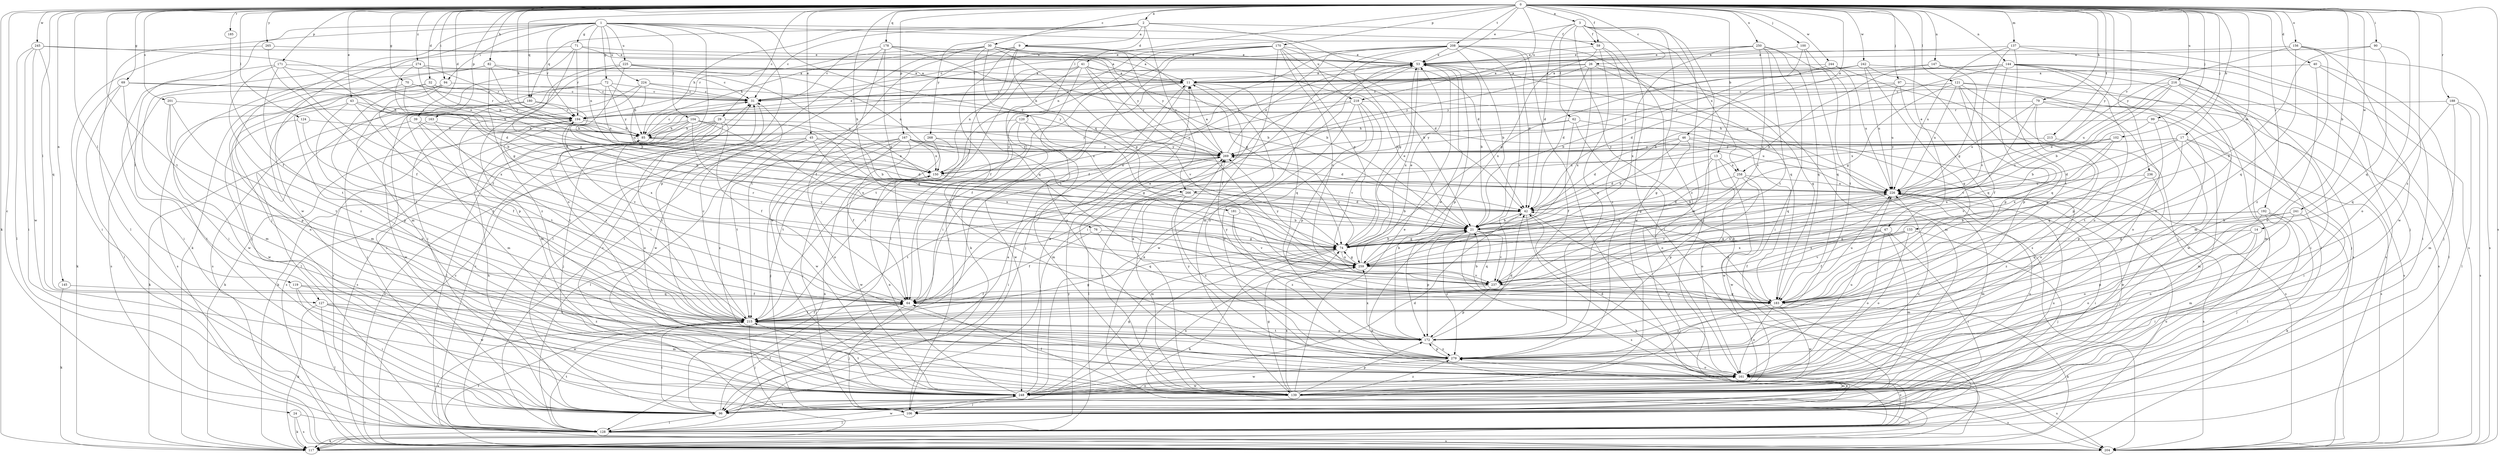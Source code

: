 strict digraph  {
0;
1;
2;
3;
9;
11;
13;
14;
17;
21;
24;
26;
29;
30;
31;
32;
39;
40;
41;
42;
43;
45;
46;
47;
53;
59;
62;
64;
69;
70;
71;
72;
74;
76;
79;
82;
85;
90;
94;
96;
97;
99;
100;
102;
104;
106;
117;
119;
120;
121;
124;
127;
128;
133;
137;
139;
144;
145;
147;
150;
156;
161;
163;
167;
170;
171;
172;
178;
180;
181;
183;
185;
188;
192;
194;
201;
204;
208;
213;
215;
216;
218;
224;
225;
226;
236;
237;
241;
242;
244;
245;
248;
250;
258;
259;
265;
266;
268;
269;
274;
279;
0 -> 2  [label=a];
0 -> 3  [label=a];
0 -> 13  [label=b];
0 -> 14  [label=b];
0 -> 17  [label=b];
0 -> 24  [label=c];
0 -> 26  [label=c];
0 -> 29  [label=c];
0 -> 30  [label=c];
0 -> 32  [label=d];
0 -> 39  [label=d];
0 -> 40  [label=d];
0 -> 43  [label=e];
0 -> 45  [label=e];
0 -> 46  [label=e];
0 -> 47  [label=e];
0 -> 53  [label=e];
0 -> 59  [label=f];
0 -> 69  [label=g];
0 -> 70  [label=g];
0 -> 76  [label=h];
0 -> 79  [label=h];
0 -> 82  [label=h];
0 -> 85  [label=h];
0 -> 90  [label=i];
0 -> 94  [label=i];
0 -> 97  [label=j];
0 -> 99  [label=j];
0 -> 100  [label=j];
0 -> 102  [label=j];
0 -> 117  [label=k];
0 -> 119  [label=l];
0 -> 120  [label=l];
0 -> 121  [label=l];
0 -> 124  [label=l];
0 -> 127  [label=l];
0 -> 133  [label=m];
0 -> 137  [label=m];
0 -> 144  [label=n];
0 -> 145  [label=n];
0 -> 147  [label=n];
0 -> 156  [label=o];
0 -> 163  [label=p];
0 -> 167  [label=p];
0 -> 170  [label=p];
0 -> 171  [label=p];
0 -> 178  [label=q];
0 -> 180  [label=q];
0 -> 185  [label=r];
0 -> 188  [label=r];
0 -> 192  [label=r];
0 -> 201  [label=s];
0 -> 204  [label=s];
0 -> 208  [label=t];
0 -> 213  [label=t];
0 -> 215  [label=t];
0 -> 216  [label=u];
0 -> 218  [label=u];
0 -> 236  [label=v];
0 -> 241  [label=w];
0 -> 242  [label=w];
0 -> 244  [label=w];
0 -> 245  [label=w];
0 -> 250  [label=x];
0 -> 265  [label=y];
0 -> 266  [label=y];
0 -> 274  [label=z];
0 -> 279  [label=z];
1 -> 71  [label=g];
1 -> 72  [label=g];
1 -> 94  [label=i];
1 -> 104  [label=j];
1 -> 106  [label=j];
1 -> 127  [label=l];
1 -> 128  [label=l];
1 -> 150  [label=n];
1 -> 161  [label=o];
1 -> 172  [label=p];
1 -> 194  [label=r];
1 -> 218  [label=u];
1 -> 224  [label=u];
1 -> 225  [label=u];
1 -> 248  [label=w];
1 -> 258  [label=x];
1 -> 266  [label=y];
2 -> 9  [label=a];
2 -> 31  [label=c];
2 -> 41  [label=d];
2 -> 42  [label=d];
2 -> 59  [label=f];
2 -> 85  [label=h];
2 -> 180  [label=q];
2 -> 266  [label=y];
2 -> 268  [label=y];
3 -> 42  [label=d];
3 -> 59  [label=f];
3 -> 62  [label=f];
3 -> 106  [label=j];
3 -> 117  [label=k];
3 -> 128  [label=l];
3 -> 139  [label=m];
3 -> 150  [label=n];
3 -> 279  [label=z];
9 -> 53  [label=e];
9 -> 74  [label=g];
9 -> 128  [label=l];
9 -> 181  [label=q];
9 -> 194  [label=r];
9 -> 215  [label=t];
9 -> 269  [label=y];
9 -> 279  [label=z];
11 -> 31  [label=c];
11 -> 64  [label=f];
11 -> 106  [label=j];
11 -> 183  [label=q];
11 -> 279  [label=z];
13 -> 42  [label=d];
13 -> 150  [label=n];
13 -> 161  [label=o];
13 -> 237  [label=v];
13 -> 248  [label=w];
13 -> 258  [label=x];
14 -> 74  [label=g];
14 -> 96  [label=i];
14 -> 161  [label=o];
14 -> 172  [label=p];
17 -> 42  [label=d];
17 -> 96  [label=i];
17 -> 139  [label=m];
17 -> 172  [label=p];
17 -> 204  [label=s];
17 -> 258  [label=x];
17 -> 259  [label=x];
17 -> 269  [label=y];
21 -> 74  [label=g];
21 -> 172  [label=p];
21 -> 183  [label=q];
21 -> 204  [label=s];
21 -> 237  [label=v];
21 -> 279  [label=z];
24 -> 117  [label=k];
24 -> 128  [label=l];
24 -> 204  [label=s];
26 -> 11  [label=a];
26 -> 42  [label=d];
26 -> 139  [label=m];
26 -> 183  [label=q];
26 -> 194  [label=r];
26 -> 259  [label=x];
26 -> 269  [label=y];
29 -> 64  [label=f];
29 -> 85  [label=h];
29 -> 106  [label=j];
29 -> 117  [label=k];
29 -> 161  [label=o];
29 -> 204  [label=s];
29 -> 215  [label=t];
29 -> 269  [label=y];
30 -> 11  [label=a];
30 -> 21  [label=b];
30 -> 53  [label=e];
30 -> 74  [label=g];
30 -> 85  [label=h];
30 -> 128  [label=l];
30 -> 183  [label=q];
30 -> 248  [label=w];
30 -> 259  [label=x];
31 -> 194  [label=r];
31 -> 248  [label=w];
32 -> 31  [label=c];
32 -> 85  [label=h];
32 -> 139  [label=m];
32 -> 194  [label=r];
32 -> 204  [label=s];
39 -> 85  [label=h];
39 -> 117  [label=k];
39 -> 215  [label=t];
39 -> 259  [label=x];
40 -> 11  [label=a];
40 -> 96  [label=i];
40 -> 106  [label=j];
40 -> 161  [label=o];
41 -> 11  [label=a];
41 -> 21  [label=b];
41 -> 106  [label=j];
41 -> 150  [label=n];
41 -> 161  [label=o];
41 -> 215  [label=t];
41 -> 237  [label=v];
41 -> 259  [label=x];
42 -> 21  [label=b];
42 -> 117  [label=k];
42 -> 161  [label=o];
43 -> 85  [label=h];
43 -> 161  [label=o];
43 -> 172  [label=p];
43 -> 194  [label=r];
43 -> 215  [label=t];
45 -> 96  [label=i];
45 -> 150  [label=n];
45 -> 204  [label=s];
45 -> 215  [label=t];
45 -> 259  [label=x];
45 -> 269  [label=y];
45 -> 279  [label=z];
46 -> 21  [label=b];
46 -> 42  [label=d];
46 -> 74  [label=g];
46 -> 161  [label=o];
46 -> 204  [label=s];
46 -> 269  [label=y];
47 -> 64  [label=f];
47 -> 74  [label=g];
47 -> 96  [label=i];
47 -> 139  [label=m];
47 -> 161  [label=o];
47 -> 259  [label=x];
53 -> 11  [label=a];
53 -> 21  [label=b];
53 -> 64  [label=f];
53 -> 172  [label=p];
53 -> 226  [label=u];
53 -> 259  [label=x];
59 -> 53  [label=e];
59 -> 172  [label=p];
59 -> 248  [label=w];
59 -> 259  [label=x];
59 -> 279  [label=z];
62 -> 64  [label=f];
62 -> 85  [label=h];
62 -> 161  [label=o];
62 -> 183  [label=q];
62 -> 269  [label=y];
64 -> 53  [label=e];
64 -> 106  [label=j];
64 -> 215  [label=t];
69 -> 31  [label=c];
69 -> 85  [label=h];
69 -> 117  [label=k];
69 -> 128  [label=l];
69 -> 139  [label=m];
70 -> 31  [label=c];
70 -> 42  [label=d];
70 -> 161  [label=o];
70 -> 194  [label=r];
71 -> 11  [label=a];
71 -> 53  [label=e];
71 -> 74  [label=g];
71 -> 117  [label=k];
71 -> 139  [label=m];
71 -> 194  [label=r];
72 -> 31  [label=c];
72 -> 85  [label=h];
72 -> 150  [label=n];
72 -> 172  [label=p];
72 -> 204  [label=s];
72 -> 269  [label=y];
74 -> 21  [label=b];
74 -> 53  [label=e];
74 -> 96  [label=i];
74 -> 117  [label=k];
74 -> 226  [label=u];
74 -> 259  [label=x];
74 -> 269  [label=y];
76 -> 64  [label=f];
76 -> 74  [label=g];
76 -> 183  [label=q];
79 -> 183  [label=q];
79 -> 194  [label=r];
79 -> 204  [label=s];
79 -> 226  [label=u];
79 -> 237  [label=v];
79 -> 248  [label=w];
82 -> 11  [label=a];
82 -> 31  [label=c];
82 -> 74  [label=g];
82 -> 96  [label=i];
82 -> 106  [label=j];
82 -> 269  [label=y];
85 -> 31  [label=c];
85 -> 42  [label=d];
85 -> 53  [label=e];
85 -> 215  [label=t];
85 -> 269  [label=y];
90 -> 53  [label=e];
90 -> 161  [label=o];
90 -> 183  [label=q];
90 -> 259  [label=x];
94 -> 31  [label=c];
94 -> 204  [label=s];
94 -> 215  [label=t];
94 -> 259  [label=x];
96 -> 64  [label=f];
96 -> 85  [label=h];
96 -> 128  [label=l];
96 -> 150  [label=n];
96 -> 226  [label=u];
97 -> 31  [label=c];
97 -> 106  [label=j];
97 -> 183  [label=q];
97 -> 226  [label=u];
97 -> 269  [label=y];
99 -> 21  [label=b];
99 -> 85  [label=h];
99 -> 215  [label=t];
99 -> 279  [label=z];
100 -> 53  [label=e];
100 -> 74  [label=g];
100 -> 183  [label=q];
100 -> 215  [label=t];
102 -> 226  [label=u];
102 -> 237  [label=v];
102 -> 259  [label=x];
102 -> 269  [label=y];
104 -> 21  [label=b];
104 -> 74  [label=g];
104 -> 85  [label=h];
104 -> 117  [label=k];
104 -> 128  [label=l];
104 -> 204  [label=s];
104 -> 237  [label=v];
104 -> 259  [label=x];
106 -> 128  [label=l];
106 -> 279  [label=z];
117 -> 53  [label=e];
117 -> 226  [label=u];
119 -> 64  [label=f];
119 -> 96  [label=i];
119 -> 248  [label=w];
119 -> 279  [label=z];
120 -> 85  [label=h];
120 -> 139  [label=m];
120 -> 215  [label=t];
120 -> 226  [label=u];
120 -> 248  [label=w];
121 -> 31  [label=c];
121 -> 64  [label=f];
121 -> 74  [label=g];
121 -> 161  [label=o];
121 -> 172  [label=p];
121 -> 183  [label=q];
121 -> 204  [label=s];
121 -> 226  [label=u];
124 -> 64  [label=f];
124 -> 85  [label=h];
124 -> 248  [label=w];
127 -> 117  [label=k];
127 -> 128  [label=l];
127 -> 139  [label=m];
127 -> 215  [label=t];
127 -> 248  [label=w];
128 -> 11  [label=a];
128 -> 21  [label=b];
128 -> 31  [label=c];
128 -> 117  [label=k];
128 -> 194  [label=r];
128 -> 204  [label=s];
128 -> 215  [label=t];
128 -> 248  [label=w];
128 -> 269  [label=y];
128 -> 279  [label=z];
133 -> 64  [label=f];
133 -> 74  [label=g];
133 -> 106  [label=j];
133 -> 161  [label=o];
133 -> 237  [label=v];
133 -> 259  [label=x];
137 -> 53  [label=e];
137 -> 106  [label=j];
137 -> 204  [label=s];
137 -> 215  [label=t];
137 -> 226  [label=u];
137 -> 237  [label=v];
139 -> 11  [label=a];
139 -> 53  [label=e];
139 -> 64  [label=f];
139 -> 74  [label=g];
139 -> 96  [label=i];
139 -> 172  [label=p];
139 -> 204  [label=s];
139 -> 226  [label=u];
139 -> 259  [label=x];
139 -> 269  [label=y];
139 -> 279  [label=z];
144 -> 11  [label=a];
144 -> 21  [label=b];
144 -> 42  [label=d];
144 -> 106  [label=j];
144 -> 128  [label=l];
144 -> 139  [label=m];
144 -> 161  [label=o];
144 -> 172  [label=p];
144 -> 204  [label=s];
145 -> 117  [label=k];
145 -> 183  [label=q];
147 -> 11  [label=a];
147 -> 21  [label=b];
147 -> 74  [label=g];
147 -> 279  [label=z];
150 -> 226  [label=u];
150 -> 248  [label=w];
156 -> 53  [label=e];
156 -> 183  [label=q];
156 -> 204  [label=s];
156 -> 248  [label=w];
156 -> 269  [label=y];
156 -> 279  [label=z];
161 -> 42  [label=d];
161 -> 139  [label=m];
161 -> 204  [label=s];
161 -> 226  [label=u];
161 -> 248  [label=w];
161 -> 269  [label=y];
163 -> 85  [label=h];
163 -> 215  [label=t];
163 -> 248  [label=w];
167 -> 42  [label=d];
167 -> 64  [label=f];
167 -> 74  [label=g];
167 -> 106  [label=j];
167 -> 128  [label=l];
167 -> 150  [label=n];
167 -> 161  [label=o];
167 -> 248  [label=w];
167 -> 269  [label=y];
170 -> 21  [label=b];
170 -> 31  [label=c];
170 -> 42  [label=d];
170 -> 53  [label=e];
170 -> 64  [label=f];
170 -> 74  [label=g];
170 -> 96  [label=i];
170 -> 117  [label=k];
170 -> 139  [label=m];
170 -> 237  [label=v];
171 -> 11  [label=a];
171 -> 42  [label=d];
171 -> 64  [label=f];
171 -> 96  [label=i];
171 -> 215  [label=t];
171 -> 279  [label=z];
172 -> 42  [label=d];
172 -> 53  [label=e];
172 -> 215  [label=t];
172 -> 259  [label=x];
172 -> 279  [label=z];
178 -> 21  [label=b];
178 -> 31  [label=c];
178 -> 53  [label=e];
178 -> 64  [label=f];
178 -> 74  [label=g];
178 -> 128  [label=l];
178 -> 269  [label=y];
180 -> 21  [label=b];
180 -> 96  [label=i];
180 -> 128  [label=l];
180 -> 139  [label=m];
180 -> 194  [label=r];
181 -> 21  [label=b];
181 -> 237  [label=v];
181 -> 279  [label=z];
183 -> 21  [label=b];
183 -> 42  [label=d];
183 -> 117  [label=k];
183 -> 161  [label=o];
183 -> 226  [label=u];
183 -> 248  [label=w];
183 -> 269  [label=y];
183 -> 279  [label=z];
185 -> 64  [label=f];
188 -> 128  [label=l];
188 -> 139  [label=m];
188 -> 183  [label=q];
188 -> 194  [label=r];
188 -> 204  [label=s];
192 -> 21  [label=b];
192 -> 106  [label=j];
192 -> 128  [label=l];
192 -> 139  [label=m];
192 -> 161  [label=o];
192 -> 259  [label=x];
194 -> 85  [label=h];
194 -> 237  [label=v];
201 -> 172  [label=p];
201 -> 194  [label=r];
201 -> 215  [label=t];
201 -> 248  [label=w];
204 -> 31  [label=c];
204 -> 215  [label=t];
208 -> 21  [label=b];
208 -> 31  [label=c];
208 -> 42  [label=d];
208 -> 53  [label=e];
208 -> 64  [label=f];
208 -> 74  [label=g];
208 -> 96  [label=i];
208 -> 128  [label=l];
208 -> 183  [label=q];
208 -> 215  [label=t];
208 -> 237  [label=v];
213 -> 183  [label=q];
213 -> 269  [label=y];
215 -> 31  [label=c];
215 -> 64  [label=f];
215 -> 74  [label=g];
215 -> 96  [label=i];
215 -> 106  [label=j];
215 -> 161  [label=o];
215 -> 172  [label=p];
215 -> 194  [label=r];
215 -> 204  [label=s];
216 -> 21  [label=b];
216 -> 31  [label=c];
216 -> 42  [label=d];
216 -> 96  [label=i];
216 -> 128  [label=l];
216 -> 139  [label=m];
216 -> 226  [label=u];
218 -> 150  [label=n];
218 -> 161  [label=o];
218 -> 172  [label=p];
218 -> 194  [label=r];
218 -> 226  [label=u];
218 -> 237  [label=v];
218 -> 248  [label=w];
224 -> 31  [label=c];
224 -> 96  [label=i];
224 -> 139  [label=m];
224 -> 226  [label=u];
224 -> 269  [label=y];
225 -> 11  [label=a];
225 -> 21  [label=b];
225 -> 96  [label=i];
225 -> 150  [label=n];
225 -> 226  [label=u];
225 -> 279  [label=z];
226 -> 42  [label=d];
226 -> 96  [label=i];
226 -> 106  [label=j];
226 -> 139  [label=m];
226 -> 204  [label=s];
226 -> 237  [label=v];
236 -> 226  [label=u];
236 -> 248  [label=w];
236 -> 279  [label=z];
237 -> 64  [label=f];
237 -> 172  [label=p];
237 -> 183  [label=q];
241 -> 21  [label=b];
241 -> 117  [label=k];
241 -> 161  [label=o];
241 -> 183  [label=q];
242 -> 11  [label=a];
242 -> 85  [label=h];
242 -> 172  [label=p];
242 -> 183  [label=q];
242 -> 204  [label=s];
242 -> 226  [label=u];
242 -> 269  [label=y];
244 -> 11  [label=a];
244 -> 21  [label=b];
244 -> 96  [label=i];
244 -> 226  [label=u];
245 -> 53  [label=e];
245 -> 96  [label=i];
245 -> 128  [label=l];
245 -> 150  [label=n];
245 -> 183  [label=q];
245 -> 248  [label=w];
248 -> 11  [label=a];
248 -> 31  [label=c];
248 -> 42  [label=d];
248 -> 74  [label=g];
248 -> 106  [label=j];
248 -> 150  [label=n];
248 -> 161  [label=o];
248 -> 215  [label=t];
248 -> 226  [label=u];
248 -> 259  [label=x];
250 -> 53  [label=e];
250 -> 96  [label=i];
250 -> 150  [label=n];
250 -> 183  [label=q];
250 -> 204  [label=s];
250 -> 215  [label=t];
250 -> 237  [label=v];
250 -> 259  [label=x];
258 -> 21  [label=b];
258 -> 74  [label=g];
258 -> 172  [label=p];
258 -> 226  [label=u];
258 -> 248  [label=w];
259 -> 21  [label=b];
259 -> 53  [label=e];
259 -> 74  [label=g];
259 -> 194  [label=r];
259 -> 237  [label=v];
259 -> 269  [label=y];
265 -> 53  [label=e];
265 -> 64  [label=f];
265 -> 96  [label=i];
266 -> 21  [label=b];
266 -> 42  [label=d];
266 -> 139  [label=m];
266 -> 215  [label=t];
266 -> 279  [label=z];
268 -> 64  [label=f];
268 -> 106  [label=j];
268 -> 215  [label=t];
268 -> 269  [label=y];
269 -> 11  [label=a];
269 -> 53  [label=e];
269 -> 96  [label=i];
269 -> 128  [label=l];
269 -> 150  [label=n];
274 -> 11  [label=a];
274 -> 21  [label=b];
274 -> 96  [label=i];
274 -> 194  [label=r];
274 -> 226  [label=u];
279 -> 161  [label=o];
279 -> 172  [label=p];
279 -> 248  [label=w];
}
